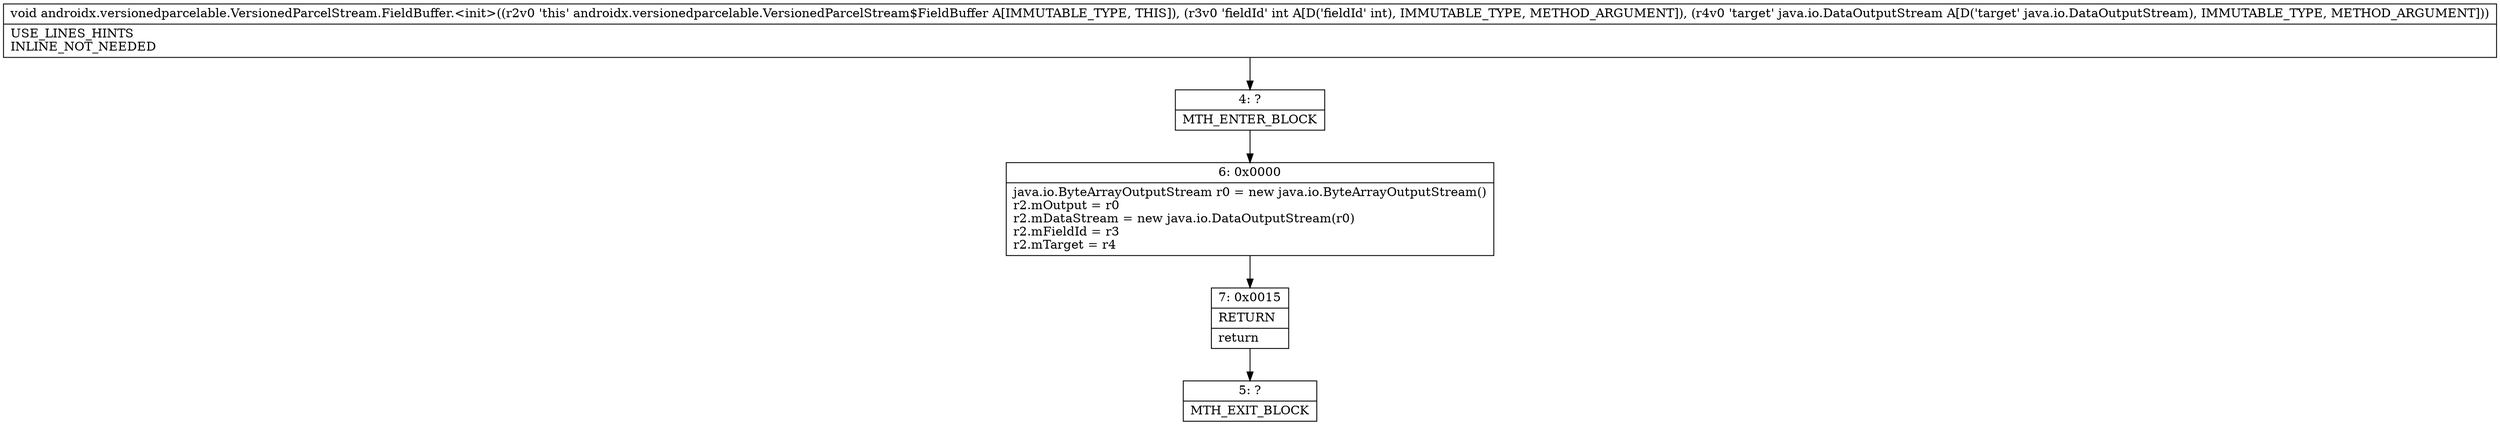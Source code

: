 digraph "CFG forandroidx.versionedparcelable.VersionedParcelStream.FieldBuffer.\<init\>(ILjava\/io\/DataOutputStream;)V" {
Node_4 [shape=record,label="{4\:\ ?|MTH_ENTER_BLOCK\l}"];
Node_6 [shape=record,label="{6\:\ 0x0000|java.io.ByteArrayOutputStream r0 = new java.io.ByteArrayOutputStream()\lr2.mOutput = r0\lr2.mDataStream = new java.io.DataOutputStream(r0)\lr2.mFieldId = r3\lr2.mTarget = r4\l}"];
Node_7 [shape=record,label="{7\:\ 0x0015|RETURN\l|return\l}"];
Node_5 [shape=record,label="{5\:\ ?|MTH_EXIT_BLOCK\l}"];
MethodNode[shape=record,label="{void androidx.versionedparcelable.VersionedParcelStream.FieldBuffer.\<init\>((r2v0 'this' androidx.versionedparcelable.VersionedParcelStream$FieldBuffer A[IMMUTABLE_TYPE, THIS]), (r3v0 'fieldId' int A[D('fieldId' int), IMMUTABLE_TYPE, METHOD_ARGUMENT]), (r4v0 'target' java.io.DataOutputStream A[D('target' java.io.DataOutputStream), IMMUTABLE_TYPE, METHOD_ARGUMENT]))  | USE_LINES_HINTS\lINLINE_NOT_NEEDED\l}"];
MethodNode -> Node_4;Node_4 -> Node_6;
Node_6 -> Node_7;
Node_7 -> Node_5;
}

